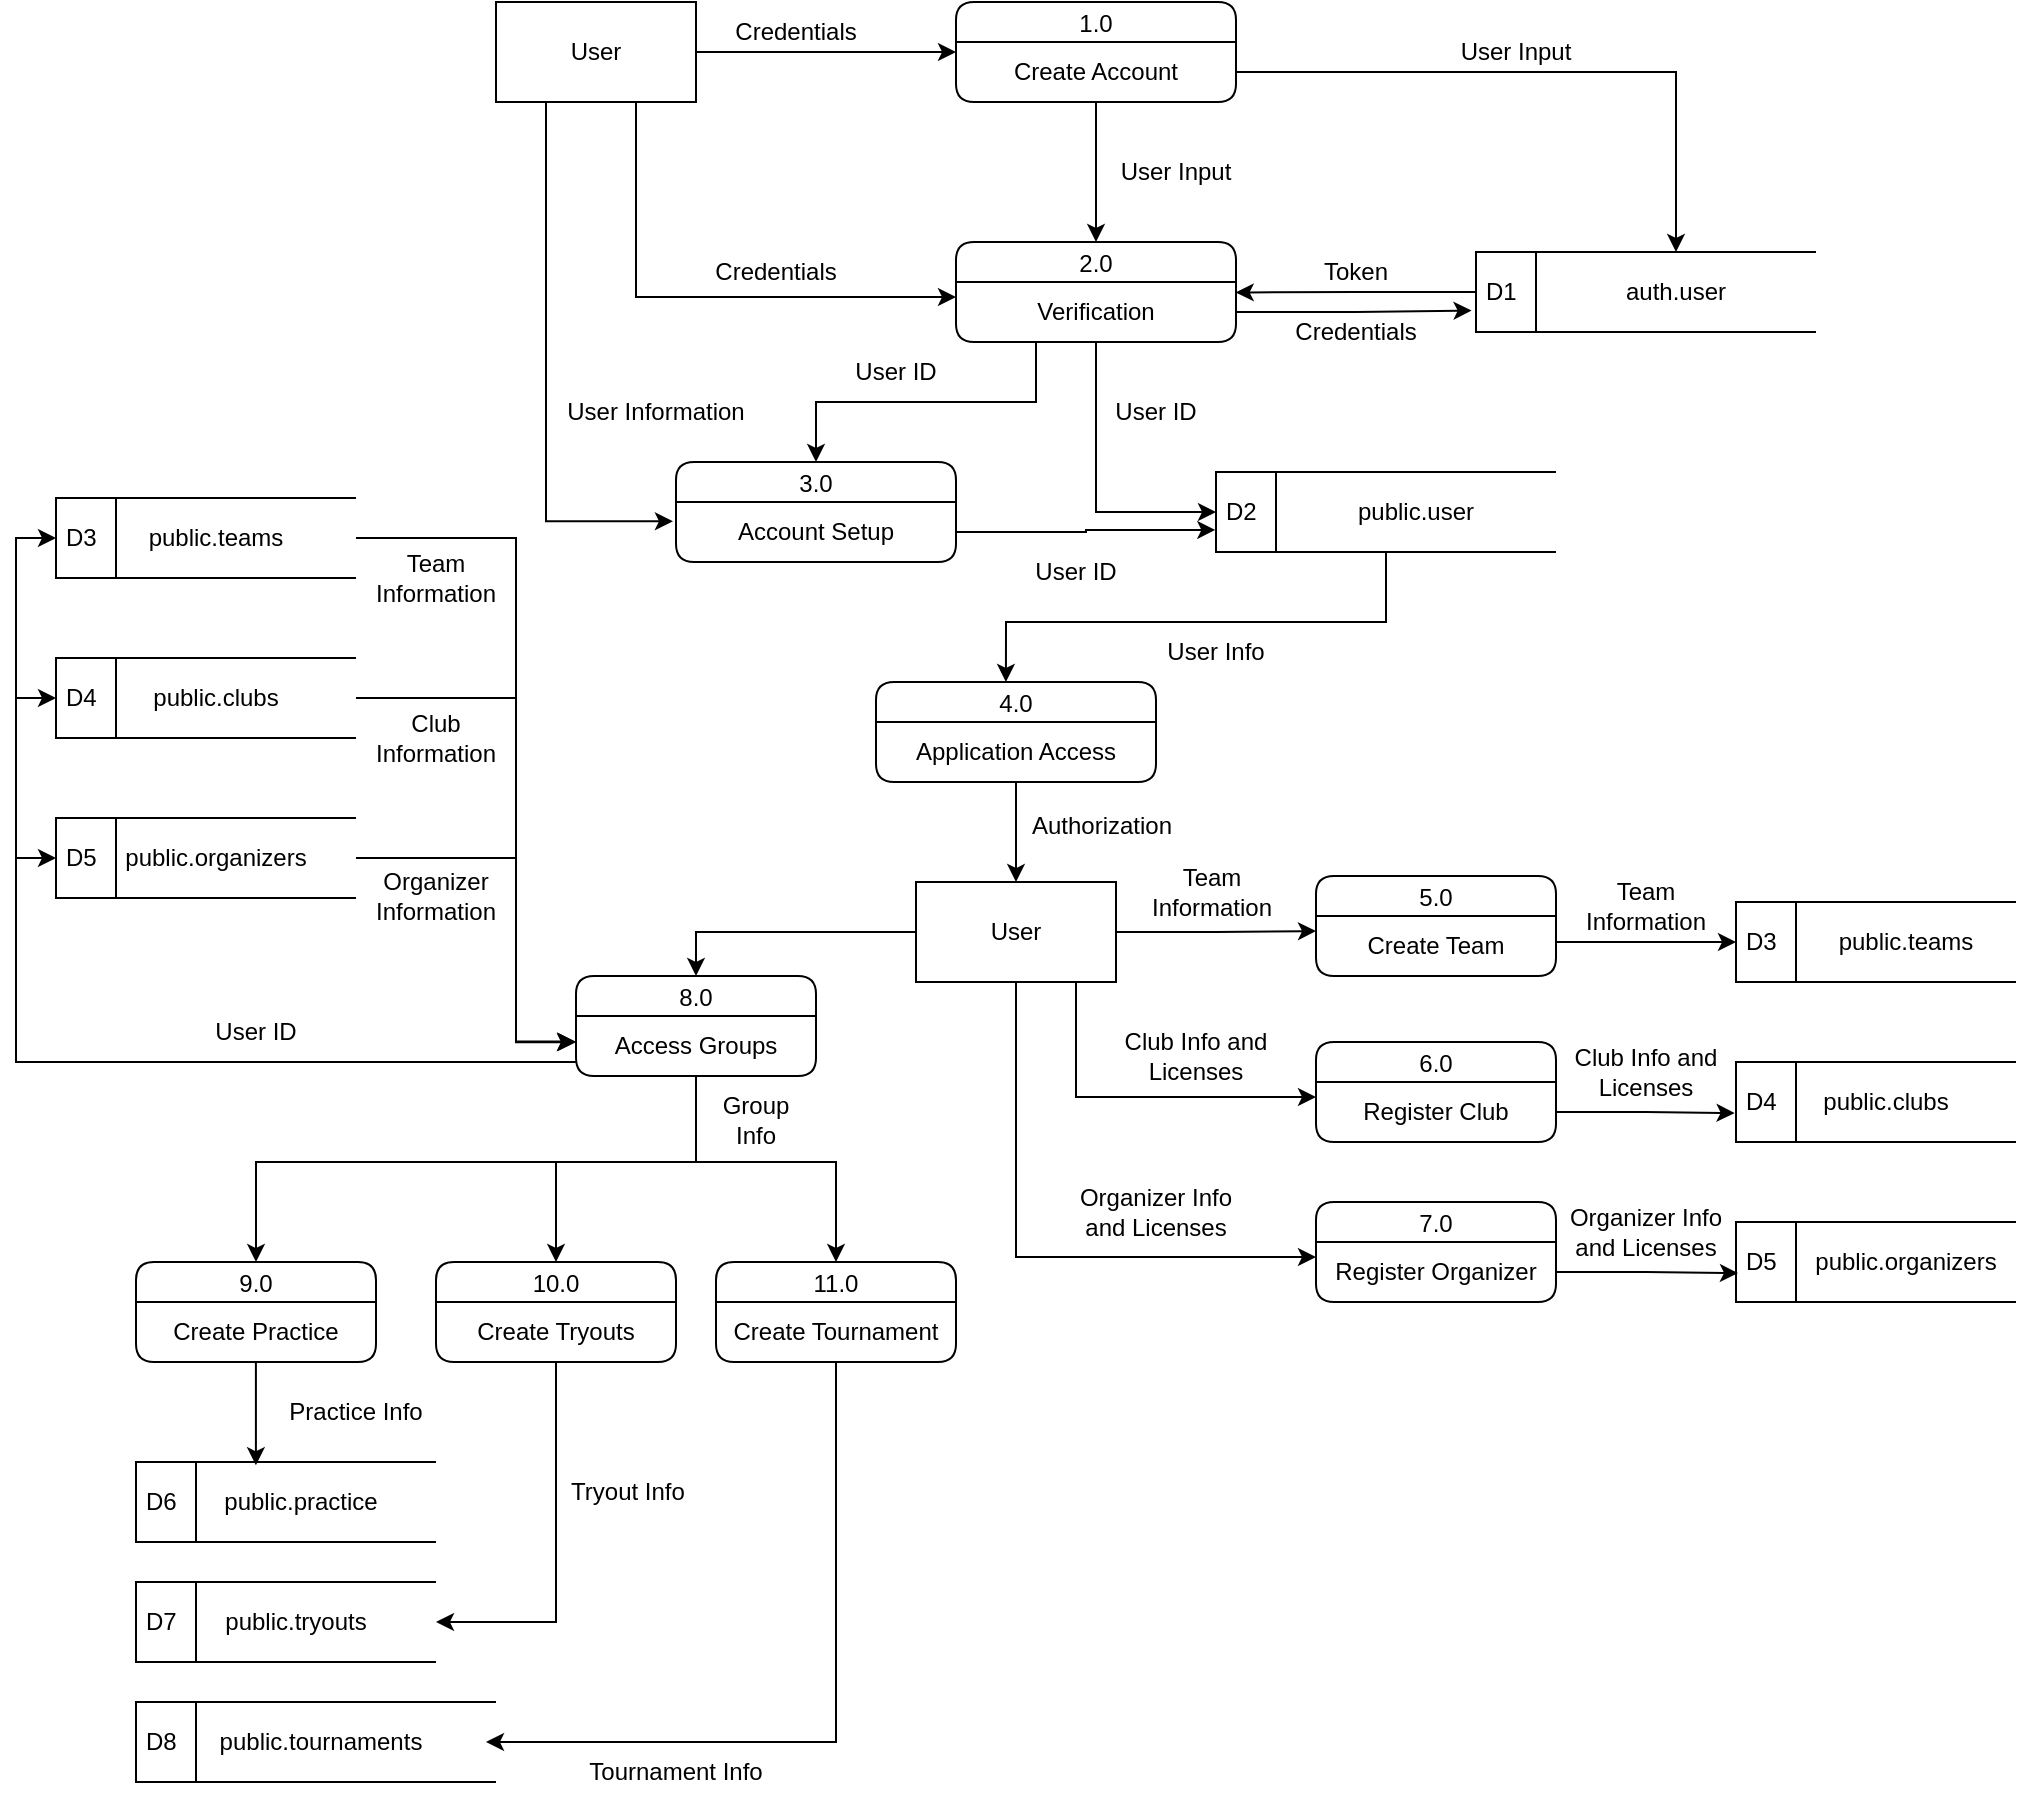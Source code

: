 <mxfile version="27.0.3">
  <diagram name="Page-1" id="ngnPtOvVlFleFGhMRyeF">
    <mxGraphModel dx="2721" dy="1252" grid="1" gridSize="10" guides="1" tooltips="1" connect="1" arrows="1" fold="1" page="1" pageScale="1" pageWidth="850" pageHeight="1100" math="0" shadow="0">
      <root>
        <mxCell id="0" />
        <mxCell id="1" parent="0" />
        <mxCell id="5Po_MRYgEDb2Hn2Bj6dX-1" value="1.0" style="swimlane;fontStyle=0;childLayout=stackLayout;horizontal=1;startSize=20;fillColor=#ffffff;horizontalStack=0;resizeParent=1;resizeParentMax=0;resizeLast=0;collapsible=0;marginBottom=0;swimlaneFillColor=#ffffff;rounded=1;" parent="1" vertex="1">
          <mxGeometry x="360" y="170" width="140" height="50" as="geometry" />
        </mxCell>
        <mxCell id="5Po_MRYgEDb2Hn2Bj6dX-2" value="Create Account" style="text;html=1;align=center;verticalAlign=middle;whiteSpace=wrap;rounded=0;" parent="5Po_MRYgEDb2Hn2Bj6dX-1" vertex="1">
          <mxGeometry y="20" width="140" height="30" as="geometry" />
        </mxCell>
        <mxCell id="5Po_MRYgEDb2Hn2Bj6dX-3" value="2.0" style="swimlane;fontStyle=0;childLayout=stackLayout;horizontal=1;startSize=20;fillColor=#ffffff;horizontalStack=0;resizeParent=1;resizeParentMax=0;resizeLast=0;collapsible=0;marginBottom=0;swimlaneFillColor=#ffffff;rounded=1;" parent="1" vertex="1">
          <mxGeometry x="360" y="290" width="140" height="50" as="geometry" />
        </mxCell>
        <mxCell id="5Po_MRYgEDb2Hn2Bj6dX-4" value="Verification" style="text;html=1;align=center;verticalAlign=middle;whiteSpace=wrap;rounded=0;" parent="5Po_MRYgEDb2Hn2Bj6dX-3" vertex="1">
          <mxGeometry y="20" width="140" height="30" as="geometry" />
        </mxCell>
        <mxCell id="5Po_MRYgEDb2Hn2Bj6dX-5" value="3.0" style="swimlane;fontStyle=0;childLayout=stackLayout;horizontal=1;startSize=20;fillColor=#ffffff;horizontalStack=0;resizeParent=1;resizeParentMax=0;resizeLast=0;collapsible=0;marginBottom=0;swimlaneFillColor=#ffffff;rounded=1;" parent="1" vertex="1">
          <mxGeometry x="220" y="400" width="140" height="50" as="geometry" />
        </mxCell>
        <mxCell id="5Po_MRYgEDb2Hn2Bj6dX-6" value="Account Setup" style="text;html=1;align=center;verticalAlign=middle;whiteSpace=wrap;rounded=0;" parent="5Po_MRYgEDb2Hn2Bj6dX-5" vertex="1">
          <mxGeometry y="20" width="140" height="30" as="geometry" />
        </mxCell>
        <mxCell id="5Po_MRYgEDb2Hn2Bj6dX-9" value="D1" style="html=1;dashed=0;whiteSpace=wrap;shape=mxgraph.dfd.dataStoreID;align=left;spacingLeft=3;points=[[0,0],[0.5,0],[1,0],[0,0.5],[1,0.5],[0,1],[0.5,1],[1,1]];" parent="1" vertex="1">
          <mxGeometry x="620" y="295" width="170" height="40" as="geometry" />
        </mxCell>
        <mxCell id="5Po_MRYgEDb2Hn2Bj6dX-11" value="auth.user" style="text;html=1;align=center;verticalAlign=middle;whiteSpace=wrap;rounded=0;" parent="1" vertex="1">
          <mxGeometry x="650" y="295" width="140" height="40" as="geometry" />
        </mxCell>
        <mxCell id="5Po_MRYgEDb2Hn2Bj6dX-13" style="edgeStyle=orthogonalEdgeStyle;rounded=0;orthogonalLoop=1;jettySize=auto;html=1;entryX=0.999;entryY=0.174;entryDx=0;entryDy=0;entryPerimeter=0;" parent="1" source="5Po_MRYgEDb2Hn2Bj6dX-9" target="5Po_MRYgEDb2Hn2Bj6dX-4" edge="1">
          <mxGeometry relative="1" as="geometry" />
        </mxCell>
        <mxCell id="5Po_MRYgEDb2Hn2Bj6dX-14" style="edgeStyle=orthogonalEdgeStyle;rounded=0;orthogonalLoop=1;jettySize=auto;html=1;entryX=-0.013;entryY=0.731;entryDx=0;entryDy=0;entryPerimeter=0;" parent="1" source="5Po_MRYgEDb2Hn2Bj6dX-4" target="5Po_MRYgEDb2Hn2Bj6dX-9" edge="1">
          <mxGeometry relative="1" as="geometry" />
        </mxCell>
        <mxCell id="HyG3_zi9B4vWqZDfXpHW-1" value="Token" style="text;html=1;align=center;verticalAlign=middle;whiteSpace=wrap;rounded=0;" parent="1" vertex="1">
          <mxGeometry x="525" y="290" width="70" height="30" as="geometry" />
        </mxCell>
        <mxCell id="HyG3_zi9B4vWqZDfXpHW-2" value="Credentials" style="text;html=1;align=center;verticalAlign=middle;whiteSpace=wrap;rounded=0;" parent="1" vertex="1">
          <mxGeometry x="530" y="320" width="60" height="30" as="geometry" />
        </mxCell>
        <mxCell id="HyG3_zi9B4vWqZDfXpHW-5" style="edgeStyle=orthogonalEdgeStyle;rounded=0;orthogonalLoop=1;jettySize=auto;html=1;" parent="1" source="HyG3_zi9B4vWqZDfXpHW-3" target="5Po_MRYgEDb2Hn2Bj6dX-1" edge="1">
          <mxGeometry relative="1" as="geometry" />
        </mxCell>
        <mxCell id="HyG3_zi9B4vWqZDfXpHW-10" style="edgeStyle=orthogonalEdgeStyle;rounded=0;orthogonalLoop=1;jettySize=auto;html=1;entryX=0;entryY=0.25;entryDx=0;entryDy=0;" parent="1" source="HyG3_zi9B4vWqZDfXpHW-3" target="5Po_MRYgEDb2Hn2Bj6dX-4" edge="1">
          <mxGeometry relative="1" as="geometry">
            <Array as="points">
              <mxPoint x="200" y="318" />
            </Array>
          </mxGeometry>
        </mxCell>
        <mxCell id="HyG3_zi9B4vWqZDfXpHW-12" style="edgeStyle=orthogonalEdgeStyle;rounded=0;orthogonalLoop=1;jettySize=auto;html=1;exitX=0.25;exitY=1;exitDx=0;exitDy=0;entryX=-0.011;entryY=0.321;entryDx=0;entryDy=0;entryPerimeter=0;" parent="1" source="HyG3_zi9B4vWqZDfXpHW-3" target="5Po_MRYgEDb2Hn2Bj6dX-6" edge="1">
          <mxGeometry relative="1" as="geometry">
            <mxPoint x="70.26" y="212.0" as="sourcePoint" />
            <mxPoint x="200" y="430" as="targetPoint" />
            <Array as="points">
              <mxPoint x="155" y="430" />
            </Array>
          </mxGeometry>
        </mxCell>
        <mxCell id="HyG3_zi9B4vWqZDfXpHW-3" value="User" style="html=1;dashed=0;whiteSpace=wrap;" parent="1" vertex="1">
          <mxGeometry x="130" y="170" width="100" height="50" as="geometry" />
        </mxCell>
        <mxCell id="HyG3_zi9B4vWqZDfXpHW-6" value="Credentials" style="text;html=1;align=center;verticalAlign=middle;whiteSpace=wrap;rounded=0;" parent="1" vertex="1">
          <mxGeometry x="250" y="170" width="60" height="30" as="geometry" />
        </mxCell>
        <mxCell id="HyG3_zi9B4vWqZDfXpHW-7" style="edgeStyle=orthogonalEdgeStyle;rounded=0;orthogonalLoop=1;jettySize=auto;html=1;entryX=0.5;entryY=0;entryDx=0;entryDy=0;" parent="1" source="5Po_MRYgEDb2Hn2Bj6dX-2" target="5Po_MRYgEDb2Hn2Bj6dX-3" edge="1">
          <mxGeometry relative="1" as="geometry" />
        </mxCell>
        <mxCell id="HyG3_zi9B4vWqZDfXpHW-8" style="edgeStyle=orthogonalEdgeStyle;rounded=0;orthogonalLoop=1;jettySize=auto;html=1;entryX=0.5;entryY=0;entryDx=0;entryDy=0;" parent="1" source="5Po_MRYgEDb2Hn2Bj6dX-2" target="5Po_MRYgEDb2Hn2Bj6dX-11" edge="1">
          <mxGeometry relative="1" as="geometry" />
        </mxCell>
        <mxCell id="HyG3_zi9B4vWqZDfXpHW-13" value="D2" style="html=1;dashed=0;whiteSpace=wrap;shape=mxgraph.dfd.dataStoreID;align=left;spacingLeft=3;points=[[0,0],[0.5,0],[1,0],[0,0.5],[1,0.5],[0,1],[0.5,1],[1,1]];" parent="1" vertex="1">
          <mxGeometry x="490" y="405" width="170" height="40" as="geometry" />
        </mxCell>
        <mxCell id="HyG3_zi9B4vWqZDfXpHW-14" value="public.user" style="text;html=1;align=center;verticalAlign=middle;whiteSpace=wrap;rounded=0;" parent="1" vertex="1">
          <mxGeometry x="520" y="405" width="140" height="40" as="geometry" />
        </mxCell>
        <mxCell id="HyG3_zi9B4vWqZDfXpHW-16" value="User Input" style="text;html=1;align=center;verticalAlign=middle;whiteSpace=wrap;rounded=0;" parent="1" vertex="1">
          <mxGeometry x="610" y="180" width="60" height="30" as="geometry" />
        </mxCell>
        <mxCell id="HyG3_zi9B4vWqZDfXpHW-17" value="Credentials" style="text;html=1;align=center;verticalAlign=middle;whiteSpace=wrap;rounded=0;" parent="1" vertex="1">
          <mxGeometry x="240" y="290" width="60" height="30" as="geometry" />
        </mxCell>
        <mxCell id="HyG3_zi9B4vWqZDfXpHW-18" value="User Input" style="text;html=1;align=center;verticalAlign=middle;whiteSpace=wrap;rounded=0;" parent="1" vertex="1">
          <mxGeometry x="440" y="240" width="60" height="30" as="geometry" />
        </mxCell>
        <mxCell id="HyG3_zi9B4vWqZDfXpHW-19" value="User Information" style="text;html=1;align=center;verticalAlign=middle;whiteSpace=wrap;rounded=0;" parent="1" vertex="1">
          <mxGeometry x="160" y="360" width="100" height="30" as="geometry" />
        </mxCell>
        <mxCell id="HyG3_zi9B4vWqZDfXpHW-20" value="User ID" style="text;html=1;align=center;verticalAlign=middle;whiteSpace=wrap;rounded=0;" parent="1" vertex="1">
          <mxGeometry x="370" y="440" width="100" height="30" as="geometry" />
        </mxCell>
        <mxCell id="HyG3_zi9B4vWqZDfXpHW-22" style="edgeStyle=orthogonalEdgeStyle;rounded=0;orthogonalLoop=1;jettySize=auto;html=1;" parent="1" source="5Po_MRYgEDb2Hn2Bj6dX-4" target="5Po_MRYgEDb2Hn2Bj6dX-5" edge="1">
          <mxGeometry relative="1" as="geometry">
            <Array as="points">
              <mxPoint x="400" y="370" />
              <mxPoint x="290" y="370" />
            </Array>
          </mxGeometry>
        </mxCell>
        <mxCell id="HyG3_zi9B4vWqZDfXpHW-24" value="4.0" style="swimlane;fontStyle=0;childLayout=stackLayout;horizontal=1;startSize=20;fillColor=#ffffff;horizontalStack=0;resizeParent=1;resizeParentMax=0;resizeLast=0;collapsible=0;marginBottom=0;swimlaneFillColor=#ffffff;rounded=1;" parent="1" vertex="1">
          <mxGeometry x="320" y="510" width="140" height="50" as="geometry" />
        </mxCell>
        <mxCell id="HyG3_zi9B4vWqZDfXpHW-25" value="Application Access" style="text;html=1;align=center;verticalAlign=middle;whiteSpace=wrap;rounded=0;" parent="HyG3_zi9B4vWqZDfXpHW-24" vertex="1">
          <mxGeometry y="20" width="140" height="30" as="geometry" />
        </mxCell>
        <mxCell id="HyG3_zi9B4vWqZDfXpHW-32" style="edgeStyle=orthogonalEdgeStyle;rounded=0;orthogonalLoop=1;jettySize=auto;html=1;entryX=-0.002;entryY=0.724;entryDx=0;entryDy=0;entryPerimeter=0;" parent="1" source="5Po_MRYgEDb2Hn2Bj6dX-6" target="HyG3_zi9B4vWqZDfXpHW-13" edge="1">
          <mxGeometry relative="1" as="geometry" />
        </mxCell>
        <mxCell id="HyG3_zi9B4vWqZDfXpHW-33" style="edgeStyle=orthogonalEdgeStyle;rounded=0;orthogonalLoop=1;jettySize=auto;html=1;entryX=0;entryY=0.5;entryDx=0;entryDy=0;" parent="1" source="5Po_MRYgEDb2Hn2Bj6dX-4" target="HyG3_zi9B4vWqZDfXpHW-13" edge="1">
          <mxGeometry relative="1" as="geometry" />
        </mxCell>
        <mxCell id="HyG3_zi9B4vWqZDfXpHW-34" value="User ID" style="text;html=1;align=center;verticalAlign=middle;whiteSpace=wrap;rounded=0;" parent="1" vertex="1">
          <mxGeometry x="410" y="360" width="100" height="30" as="geometry" />
        </mxCell>
        <mxCell id="HyG3_zi9B4vWqZDfXpHW-35" value="User ID" style="text;html=1;align=center;verticalAlign=middle;whiteSpace=wrap;rounded=0;" parent="1" vertex="1">
          <mxGeometry x="280" y="340" width="100" height="30" as="geometry" />
        </mxCell>
        <mxCell id="HyG3_zi9B4vWqZDfXpHW-37" style="edgeStyle=orthogonalEdgeStyle;rounded=0;orthogonalLoop=1;jettySize=auto;html=1;entryX=0.464;entryY=0;entryDx=0;entryDy=0;entryPerimeter=0;" parent="1" source="HyG3_zi9B4vWqZDfXpHW-13" target="HyG3_zi9B4vWqZDfXpHW-24" edge="1">
          <mxGeometry relative="1" as="geometry">
            <Array as="points">
              <mxPoint x="575" y="480" />
              <mxPoint x="385" y="480" />
            </Array>
          </mxGeometry>
        </mxCell>
        <mxCell id="HyG3_zi9B4vWqZDfXpHW-38" value="User Info" style="text;html=1;align=center;verticalAlign=middle;whiteSpace=wrap;rounded=0;" parent="1" vertex="1">
          <mxGeometry x="440" y="480" width="100" height="30" as="geometry" />
        </mxCell>
        <mxCell id="_3y1C-OyyPjyJ7rn_RSj-16" style="edgeStyle=orthogonalEdgeStyle;rounded=0;orthogonalLoop=1;jettySize=auto;html=1;entryX=0;entryY=0.25;entryDx=0;entryDy=0;" edge="1" parent="1" source="_3y1C-OyyPjyJ7rn_RSj-8" target="_3y1C-OyyPjyJ7rn_RSj-15">
          <mxGeometry relative="1" as="geometry" />
        </mxCell>
        <mxCell id="_3y1C-OyyPjyJ7rn_RSj-29" style="edgeStyle=orthogonalEdgeStyle;rounded=0;orthogonalLoop=1;jettySize=auto;html=1;entryX=0;entryY=0.25;entryDx=0;entryDy=0;" edge="1" parent="1" source="_3y1C-OyyPjyJ7rn_RSj-8" target="_3y1C-OyyPjyJ7rn_RSj-26">
          <mxGeometry relative="1" as="geometry">
            <Array as="points">
              <mxPoint x="420" y="718" />
            </Array>
          </mxGeometry>
        </mxCell>
        <mxCell id="_3y1C-OyyPjyJ7rn_RSj-30" style="edgeStyle=orthogonalEdgeStyle;rounded=0;orthogonalLoop=1;jettySize=auto;html=1;entryX=0;entryY=0.25;entryDx=0;entryDy=0;" edge="1" parent="1" source="_3y1C-OyyPjyJ7rn_RSj-8" target="_3y1C-OyyPjyJ7rn_RSj-28">
          <mxGeometry relative="1" as="geometry">
            <Array as="points">
              <mxPoint x="390" y="798" />
            </Array>
          </mxGeometry>
        </mxCell>
        <mxCell id="_3y1C-OyyPjyJ7rn_RSj-50" style="edgeStyle=orthogonalEdgeStyle;rounded=0;orthogonalLoop=1;jettySize=auto;html=1;entryX=0.5;entryY=0;entryDx=0;entryDy=0;" edge="1" parent="1" source="_3y1C-OyyPjyJ7rn_RSj-8" target="_3y1C-OyyPjyJ7rn_RSj-48">
          <mxGeometry relative="1" as="geometry" />
        </mxCell>
        <mxCell id="_3y1C-OyyPjyJ7rn_RSj-8" value="User" style="html=1;dashed=0;whiteSpace=wrap;" vertex="1" parent="1">
          <mxGeometry x="340" y="610" width="100" height="50" as="geometry" />
        </mxCell>
        <mxCell id="_3y1C-OyyPjyJ7rn_RSj-9" style="edgeStyle=orthogonalEdgeStyle;rounded=0;orthogonalLoop=1;jettySize=auto;html=1;entryX=0.5;entryY=0;entryDx=0;entryDy=0;" edge="1" parent="1" source="HyG3_zi9B4vWqZDfXpHW-25" target="_3y1C-OyyPjyJ7rn_RSj-8">
          <mxGeometry relative="1" as="geometry" />
        </mxCell>
        <mxCell id="_3y1C-OyyPjyJ7rn_RSj-10" value="Authorization" style="text;html=1;align=center;verticalAlign=middle;whiteSpace=wrap;rounded=0;" vertex="1" parent="1">
          <mxGeometry x="393" y="567" width="80" height="30" as="geometry" />
        </mxCell>
        <mxCell id="_3y1C-OyyPjyJ7rn_RSj-14" value="5.0" style="swimlane;fontStyle=0;childLayout=stackLayout;horizontal=1;startSize=20;fillColor=#ffffff;horizontalStack=0;resizeParent=1;resizeParentMax=0;resizeLast=0;collapsible=0;marginBottom=0;swimlaneFillColor=#ffffff;rounded=1;" vertex="1" parent="1">
          <mxGeometry x="540" y="607" width="120" height="50" as="geometry" />
        </mxCell>
        <mxCell id="_3y1C-OyyPjyJ7rn_RSj-15" value="Create Team" style="text;html=1;align=center;verticalAlign=middle;whiteSpace=wrap;rounded=0;" vertex="1" parent="_3y1C-OyyPjyJ7rn_RSj-14">
          <mxGeometry y="20" width="120" height="30" as="geometry" />
        </mxCell>
        <mxCell id="_3y1C-OyyPjyJ7rn_RSj-22" value="Team&lt;div&gt;Information&lt;/div&gt;" style="text;html=1;align=center;verticalAlign=middle;whiteSpace=wrap;rounded=0;" vertex="1" parent="1">
          <mxGeometry x="448" y="600" width="80" height="30" as="geometry" />
        </mxCell>
        <mxCell id="_3y1C-OyyPjyJ7rn_RSj-25" value="6.0" style="swimlane;fontStyle=0;childLayout=stackLayout;horizontal=1;startSize=20;fillColor=#ffffff;horizontalStack=0;resizeParent=1;resizeParentMax=0;resizeLast=0;collapsible=0;marginBottom=0;swimlaneFillColor=#ffffff;rounded=1;" vertex="1" parent="1">
          <mxGeometry x="540" y="690" width="120" height="50" as="geometry" />
        </mxCell>
        <mxCell id="_3y1C-OyyPjyJ7rn_RSj-26" value="Register Club" style="text;html=1;align=center;verticalAlign=middle;whiteSpace=wrap;rounded=0;" vertex="1" parent="_3y1C-OyyPjyJ7rn_RSj-25">
          <mxGeometry y="20" width="120" height="30" as="geometry" />
        </mxCell>
        <mxCell id="_3y1C-OyyPjyJ7rn_RSj-27" value="7.0" style="swimlane;fontStyle=0;childLayout=stackLayout;horizontal=1;startSize=20;fillColor=#ffffff;horizontalStack=0;resizeParent=1;resizeParentMax=0;resizeLast=0;collapsible=0;marginBottom=0;swimlaneFillColor=#ffffff;rounded=1;" vertex="1" parent="1">
          <mxGeometry x="540" y="770" width="120" height="50" as="geometry" />
        </mxCell>
        <mxCell id="_3y1C-OyyPjyJ7rn_RSj-28" value="Register Organizer" style="text;html=1;align=center;verticalAlign=middle;whiteSpace=wrap;rounded=0;" vertex="1" parent="_3y1C-OyyPjyJ7rn_RSj-27">
          <mxGeometry y="20" width="120" height="30" as="geometry" />
        </mxCell>
        <mxCell id="_3y1C-OyyPjyJ7rn_RSj-31" value="Club Info and Licenses" style="text;html=1;align=center;verticalAlign=middle;whiteSpace=wrap;rounded=0;" vertex="1" parent="1">
          <mxGeometry x="440" y="682" width="80" height="30" as="geometry" />
        </mxCell>
        <mxCell id="_3y1C-OyyPjyJ7rn_RSj-32" value="Organizer Info and Licenses" style="text;html=1;align=center;verticalAlign=middle;whiteSpace=wrap;rounded=0;" vertex="1" parent="1">
          <mxGeometry x="420" y="760" width="80" height="30" as="geometry" />
        </mxCell>
        <mxCell id="_3y1C-OyyPjyJ7rn_RSj-33" value="D3" style="html=1;dashed=0;whiteSpace=wrap;shape=mxgraph.dfd.dataStoreID;align=left;spacingLeft=3;points=[[0,0],[0.5,0],[1,0],[0,0.5],[1,0.5],[0,1],[0.5,1],[1,1]];" vertex="1" parent="1">
          <mxGeometry x="750" y="620" width="140" height="40" as="geometry" />
        </mxCell>
        <mxCell id="_3y1C-OyyPjyJ7rn_RSj-34" value="public.teams" style="text;html=1;align=center;verticalAlign=middle;whiteSpace=wrap;rounded=0;" vertex="1" parent="1">
          <mxGeometry x="780" y="620" width="110" height="40" as="geometry" />
        </mxCell>
        <mxCell id="_3y1C-OyyPjyJ7rn_RSj-36" style="edgeStyle=orthogonalEdgeStyle;rounded=0;orthogonalLoop=1;jettySize=auto;html=1;entryX=0;entryY=0.5;entryDx=0;entryDy=0;exitX=1;exitY=0.433;exitDx=0;exitDy=0;exitPerimeter=0;" edge="1" parent="1" source="_3y1C-OyyPjyJ7rn_RSj-15" target="_3y1C-OyyPjyJ7rn_RSj-33">
          <mxGeometry relative="1" as="geometry" />
        </mxCell>
        <mxCell id="_3y1C-OyyPjyJ7rn_RSj-37" value="D4" style="html=1;dashed=0;whiteSpace=wrap;shape=mxgraph.dfd.dataStoreID;align=left;spacingLeft=3;points=[[0,0],[0.5,0],[1,0],[0,0.5],[1,0.5],[0,1],[0.5,1],[1,1]];" vertex="1" parent="1">
          <mxGeometry x="750" y="700" width="140" height="40" as="geometry" />
        </mxCell>
        <mxCell id="_3y1C-OyyPjyJ7rn_RSj-38" value="public.clubs" style="text;html=1;align=center;verticalAlign=middle;whiteSpace=wrap;rounded=0;" vertex="1" parent="1">
          <mxGeometry x="780" y="700" width="90" height="40" as="geometry" />
        </mxCell>
        <mxCell id="_3y1C-OyyPjyJ7rn_RSj-39" style="edgeStyle=orthogonalEdgeStyle;rounded=0;orthogonalLoop=1;jettySize=auto;html=1;entryX=-0.005;entryY=0.638;entryDx=0;entryDy=0;entryPerimeter=0;" edge="1" parent="1" source="_3y1C-OyyPjyJ7rn_RSj-26" target="_3y1C-OyyPjyJ7rn_RSj-37">
          <mxGeometry relative="1" as="geometry" />
        </mxCell>
        <mxCell id="_3y1C-OyyPjyJ7rn_RSj-40" value="D5" style="html=1;dashed=0;whiteSpace=wrap;shape=mxgraph.dfd.dataStoreID;align=left;spacingLeft=3;points=[[0,0],[0.5,0],[1,0],[0,0.5],[1,0.5],[0,1],[0.5,1],[1,1]];" vertex="1" parent="1">
          <mxGeometry x="750" y="780" width="140" height="40" as="geometry" />
        </mxCell>
        <mxCell id="_3y1C-OyyPjyJ7rn_RSj-41" value="public.organizers" style="text;html=1;align=center;verticalAlign=middle;whiteSpace=wrap;rounded=0;" vertex="1" parent="1">
          <mxGeometry x="780" y="780" width="110" height="40" as="geometry" />
        </mxCell>
        <mxCell id="_3y1C-OyyPjyJ7rn_RSj-42" style="edgeStyle=orthogonalEdgeStyle;rounded=0;orthogonalLoop=1;jettySize=auto;html=1;entryX=0.007;entryY=0.639;entryDx=0;entryDy=0;entryPerimeter=0;" edge="1" parent="1" source="_3y1C-OyyPjyJ7rn_RSj-28" target="_3y1C-OyyPjyJ7rn_RSj-40">
          <mxGeometry relative="1" as="geometry" />
        </mxCell>
        <mxCell id="_3y1C-OyyPjyJ7rn_RSj-44" value="Team&lt;div&gt;Information&lt;/div&gt;" style="text;html=1;align=center;verticalAlign=middle;whiteSpace=wrap;rounded=0;" vertex="1" parent="1">
          <mxGeometry x="665" y="607" width="80" height="30" as="geometry" />
        </mxCell>
        <mxCell id="_3y1C-OyyPjyJ7rn_RSj-46" value="Club Info and Licenses" style="text;html=1;align=center;verticalAlign=middle;whiteSpace=wrap;rounded=0;" vertex="1" parent="1">
          <mxGeometry x="665" y="690" width="80" height="30" as="geometry" />
        </mxCell>
        <mxCell id="_3y1C-OyyPjyJ7rn_RSj-47" value="Organizer Info and Licenses" style="text;html=1;align=center;verticalAlign=middle;whiteSpace=wrap;rounded=0;" vertex="1" parent="1">
          <mxGeometry x="665" y="770" width="80" height="30" as="geometry" />
        </mxCell>
        <mxCell id="_3y1C-OyyPjyJ7rn_RSj-79" style="edgeStyle=orthogonalEdgeStyle;rounded=0;orthogonalLoop=1;jettySize=auto;html=1;entryX=0.5;entryY=0;entryDx=0;entryDy=0;" edge="1" parent="1" source="_3y1C-OyyPjyJ7rn_RSj-48" target="_3y1C-OyyPjyJ7rn_RSj-71">
          <mxGeometry relative="1" as="geometry">
            <Array as="points">
              <mxPoint x="230" y="750" />
              <mxPoint x="300" y="750" />
            </Array>
          </mxGeometry>
        </mxCell>
        <mxCell id="_3y1C-OyyPjyJ7rn_RSj-48" value="8.0" style="swimlane;fontStyle=0;childLayout=stackLayout;horizontal=1;startSize=20;fillColor=#ffffff;horizontalStack=0;resizeParent=1;resizeParentMax=0;resizeLast=0;collapsible=0;marginBottom=0;swimlaneFillColor=#ffffff;rounded=1;" vertex="1" parent="1">
          <mxGeometry x="170" y="657" width="120" height="50" as="geometry" />
        </mxCell>
        <mxCell id="_3y1C-OyyPjyJ7rn_RSj-49" value="Access Groups" style="text;html=1;align=center;verticalAlign=middle;whiteSpace=wrap;rounded=0;" vertex="1" parent="_3y1C-OyyPjyJ7rn_RSj-48">
          <mxGeometry y="20" width="120" height="30" as="geometry" />
        </mxCell>
        <mxCell id="_3y1C-OyyPjyJ7rn_RSj-51" value="D3" style="html=1;dashed=0;whiteSpace=wrap;shape=mxgraph.dfd.dataStoreID;align=left;spacingLeft=3;points=[[0,0],[0.5,0],[1,0],[0,0.5],[1,0.5],[0,1],[0.5,1],[1,1]];" vertex="1" parent="1">
          <mxGeometry x="-90" y="418" width="150" height="40" as="geometry" />
        </mxCell>
        <mxCell id="_3y1C-OyyPjyJ7rn_RSj-59" style="edgeStyle=orthogonalEdgeStyle;rounded=0;orthogonalLoop=1;jettySize=auto;html=1;entryX=-0.004;entryY=0.438;entryDx=0;entryDy=0;entryPerimeter=0;" edge="1" parent="1" source="_3y1C-OyyPjyJ7rn_RSj-52" target="_3y1C-OyyPjyJ7rn_RSj-49">
          <mxGeometry relative="1" as="geometry">
            <mxPoint x="140.0" y="630" as="targetPoint" />
            <Array as="points">
              <mxPoint x="140" y="438" />
              <mxPoint x="140" y="690" />
            </Array>
          </mxGeometry>
        </mxCell>
        <mxCell id="_3y1C-OyyPjyJ7rn_RSj-52" value="public.teams" style="text;html=1;align=center;verticalAlign=middle;whiteSpace=wrap;rounded=0;" vertex="1" parent="1">
          <mxGeometry x="-80" y="418" width="140" height="40" as="geometry" />
        </mxCell>
        <mxCell id="_3y1C-OyyPjyJ7rn_RSj-53" value="D4" style="html=1;dashed=0;whiteSpace=wrap;shape=mxgraph.dfd.dataStoreID;align=left;spacingLeft=3;points=[[0,0],[0.5,0],[1,0],[0,0.5],[1,0.5],[0,1],[0.5,1],[1,1]];" vertex="1" parent="1">
          <mxGeometry x="-90" y="498" width="150" height="40" as="geometry" />
        </mxCell>
        <mxCell id="_3y1C-OyyPjyJ7rn_RSj-60" style="edgeStyle=orthogonalEdgeStyle;rounded=0;orthogonalLoop=1;jettySize=auto;html=1;entryX=-0.003;entryY=0.425;entryDx=0;entryDy=0;entryPerimeter=0;" edge="1" parent="1" source="_3y1C-OyyPjyJ7rn_RSj-54" target="_3y1C-OyyPjyJ7rn_RSj-49">
          <mxGeometry relative="1" as="geometry">
            <mxPoint x="140.0" y="630" as="targetPoint" />
            <Array as="points">
              <mxPoint x="140" y="518" />
              <mxPoint x="140" y="690" />
            </Array>
          </mxGeometry>
        </mxCell>
        <mxCell id="_3y1C-OyyPjyJ7rn_RSj-54" value="public.clubs" style="text;html=1;align=center;verticalAlign=middle;whiteSpace=wrap;rounded=0;" vertex="1" parent="1">
          <mxGeometry x="-80" y="498" width="140" height="40" as="geometry" />
        </mxCell>
        <mxCell id="_3y1C-OyyPjyJ7rn_RSj-55" value="D5" style="html=1;dashed=0;whiteSpace=wrap;shape=mxgraph.dfd.dataStoreID;align=left;spacingLeft=3;points=[[0,0],[0.5,0],[1,0],[0,0.5],[1,0.5],[0,1],[0.5,1],[1,1]];" vertex="1" parent="1">
          <mxGeometry x="-90" y="578" width="150" height="40" as="geometry" />
        </mxCell>
        <mxCell id="_3y1C-OyyPjyJ7rn_RSj-61" style="edgeStyle=orthogonalEdgeStyle;rounded=0;orthogonalLoop=1;jettySize=auto;html=1;" edge="1" parent="1" source="_3y1C-OyyPjyJ7rn_RSj-56">
          <mxGeometry relative="1" as="geometry">
            <mxPoint x="170" y="690" as="targetPoint" />
            <Array as="points">
              <mxPoint x="140" y="598" />
              <mxPoint x="140" y="690" />
            </Array>
          </mxGeometry>
        </mxCell>
        <mxCell id="_3y1C-OyyPjyJ7rn_RSj-56" value="public.organizers" style="text;html=1;align=center;verticalAlign=middle;whiteSpace=wrap;rounded=0;" vertex="1" parent="1">
          <mxGeometry x="-80" y="578" width="140" height="40" as="geometry" />
        </mxCell>
        <mxCell id="_3y1C-OyyPjyJ7rn_RSj-62" value="Team&lt;div&gt;Information&lt;/div&gt;" style="text;html=1;align=center;verticalAlign=middle;whiteSpace=wrap;rounded=0;" vertex="1" parent="1">
          <mxGeometry x="60" y="443" width="80" height="30" as="geometry" />
        </mxCell>
        <mxCell id="_3y1C-OyyPjyJ7rn_RSj-63" value="Club&lt;br&gt;&lt;div&gt;Information&lt;/div&gt;" style="text;html=1;align=center;verticalAlign=middle;whiteSpace=wrap;rounded=0;" vertex="1" parent="1">
          <mxGeometry x="60" y="523" width="80" height="30" as="geometry" />
        </mxCell>
        <mxCell id="_3y1C-OyyPjyJ7rn_RSj-65" value="&lt;div&gt;Organizer&lt;/div&gt;&lt;div&gt;Information&lt;/div&gt;" style="text;html=1;align=center;verticalAlign=middle;whiteSpace=wrap;rounded=0;" vertex="1" parent="1">
          <mxGeometry x="60" y="602" width="80" height="30" as="geometry" />
        </mxCell>
        <mxCell id="_3y1C-OyyPjyJ7rn_RSj-67" value="9.0" style="swimlane;fontStyle=0;childLayout=stackLayout;horizontal=1;startSize=20;fillColor=#ffffff;horizontalStack=0;resizeParent=1;resizeParentMax=0;resizeLast=0;collapsible=0;marginBottom=0;swimlaneFillColor=#ffffff;rounded=1;" vertex="1" parent="1">
          <mxGeometry x="-50" y="800" width="120" height="50" as="geometry" />
        </mxCell>
        <mxCell id="_3y1C-OyyPjyJ7rn_RSj-68" value="Create Practice" style="text;html=1;align=center;verticalAlign=middle;whiteSpace=wrap;rounded=0;" vertex="1" parent="_3y1C-OyyPjyJ7rn_RSj-67">
          <mxGeometry y="20" width="120" height="30" as="geometry" />
        </mxCell>
        <mxCell id="_3y1C-OyyPjyJ7rn_RSj-69" value="10.0" style="swimlane;fontStyle=0;childLayout=stackLayout;horizontal=1;startSize=20;fillColor=#ffffff;horizontalStack=0;resizeParent=1;resizeParentMax=0;resizeLast=0;collapsible=0;marginBottom=0;swimlaneFillColor=#ffffff;rounded=1;" vertex="1" parent="1">
          <mxGeometry x="100" y="800" width="120" height="50" as="geometry" />
        </mxCell>
        <mxCell id="_3y1C-OyyPjyJ7rn_RSj-70" value="Create Tryouts" style="text;html=1;align=center;verticalAlign=middle;whiteSpace=wrap;rounded=0;" vertex="1" parent="_3y1C-OyyPjyJ7rn_RSj-69">
          <mxGeometry y="20" width="120" height="30" as="geometry" />
        </mxCell>
        <mxCell id="_3y1C-OyyPjyJ7rn_RSj-71" value="11.0" style="swimlane;fontStyle=0;childLayout=stackLayout;horizontal=1;startSize=20;fillColor=#ffffff;horizontalStack=0;resizeParent=1;resizeParentMax=0;resizeLast=0;collapsible=0;marginBottom=0;swimlaneFillColor=#ffffff;rounded=1;" vertex="1" parent="1">
          <mxGeometry x="240" y="800" width="120" height="50" as="geometry" />
        </mxCell>
        <mxCell id="_3y1C-OyyPjyJ7rn_RSj-72" value="Create Tournament" style="text;html=1;align=center;verticalAlign=middle;whiteSpace=wrap;rounded=0;" vertex="1" parent="_3y1C-OyyPjyJ7rn_RSj-71">
          <mxGeometry y="20" width="120" height="30" as="geometry" />
        </mxCell>
        <mxCell id="_3y1C-OyyPjyJ7rn_RSj-73" style="edgeStyle=orthogonalEdgeStyle;rounded=0;orthogonalLoop=1;jettySize=auto;html=1;entryX=0.5;entryY=0;entryDx=0;entryDy=0;" edge="1" parent="1" source="_3y1C-OyyPjyJ7rn_RSj-49" target="_3y1C-OyyPjyJ7rn_RSj-69">
          <mxGeometry relative="1" as="geometry">
            <Array as="points">
              <mxPoint x="230" y="750" />
              <mxPoint x="160" y="750" />
            </Array>
          </mxGeometry>
        </mxCell>
        <mxCell id="_3y1C-OyyPjyJ7rn_RSj-75" style="edgeStyle=orthogonalEdgeStyle;rounded=0;orthogonalLoop=1;jettySize=auto;html=1;entryX=0;entryY=0.5;entryDx=0;entryDy=0;" edge="1" parent="1" source="_3y1C-OyyPjyJ7rn_RSj-49" target="_3y1C-OyyPjyJ7rn_RSj-55">
          <mxGeometry relative="1" as="geometry">
            <Array as="points">
              <mxPoint x="-110" y="700" />
              <mxPoint x="-110" y="598" />
            </Array>
          </mxGeometry>
        </mxCell>
        <mxCell id="_3y1C-OyyPjyJ7rn_RSj-76" style="edgeStyle=orthogonalEdgeStyle;rounded=0;orthogonalLoop=1;jettySize=auto;html=1;entryX=0;entryY=0.5;entryDx=0;entryDy=0;" edge="1" parent="1" source="_3y1C-OyyPjyJ7rn_RSj-49" target="_3y1C-OyyPjyJ7rn_RSj-53">
          <mxGeometry relative="1" as="geometry">
            <mxPoint x="-120" y="540" as="targetPoint" />
            <Array as="points">
              <mxPoint x="-110" y="700" />
              <mxPoint x="-110" y="518" />
            </Array>
          </mxGeometry>
        </mxCell>
        <mxCell id="_3y1C-OyyPjyJ7rn_RSj-77" style="edgeStyle=orthogonalEdgeStyle;rounded=0;orthogonalLoop=1;jettySize=auto;html=1;entryX=0;entryY=0.5;entryDx=0;entryDy=0;" edge="1" parent="1" source="_3y1C-OyyPjyJ7rn_RSj-49" target="_3y1C-OyyPjyJ7rn_RSj-51">
          <mxGeometry relative="1" as="geometry">
            <mxPoint x="-150" y="510" as="targetPoint" />
            <Array as="points">
              <mxPoint x="-110" y="700" />
              <mxPoint x="-110" y="438" />
            </Array>
          </mxGeometry>
        </mxCell>
        <mxCell id="_3y1C-OyyPjyJ7rn_RSj-78" value="&lt;div&gt;User ID&lt;/div&gt;" style="text;html=1;align=center;verticalAlign=middle;whiteSpace=wrap;rounded=0;" vertex="1" parent="1">
          <mxGeometry x="-30" y="670" width="80" height="30" as="geometry" />
        </mxCell>
        <mxCell id="_3y1C-OyyPjyJ7rn_RSj-80" style="edgeStyle=orthogonalEdgeStyle;rounded=0;orthogonalLoop=1;jettySize=auto;html=1;entryX=0.5;entryY=0;entryDx=0;entryDy=0;" edge="1" parent="1" source="_3y1C-OyyPjyJ7rn_RSj-49" target="_3y1C-OyyPjyJ7rn_RSj-67">
          <mxGeometry relative="1" as="geometry">
            <Array as="points">
              <mxPoint x="230" y="750" />
              <mxPoint x="10" y="750" />
            </Array>
          </mxGeometry>
        </mxCell>
        <mxCell id="_3y1C-OyyPjyJ7rn_RSj-81" value="&lt;div&gt;Group&lt;/div&gt;&lt;div&gt;Info&lt;/div&gt;" style="text;html=1;align=center;verticalAlign=middle;whiteSpace=wrap;rounded=0;" vertex="1" parent="1">
          <mxGeometry x="220" y="714" width="80" height="30" as="geometry" />
        </mxCell>
        <mxCell id="_3y1C-OyyPjyJ7rn_RSj-82" value="D6" style="html=1;dashed=0;whiteSpace=wrap;shape=mxgraph.dfd.dataStoreID;align=left;spacingLeft=3;points=[[0,0],[0.5,0],[1,0],[0,0.5],[1,0.5],[0,1],[0.5,1],[1,1]];" vertex="1" parent="1">
          <mxGeometry x="-50" y="900" width="150" height="40" as="geometry" />
        </mxCell>
        <mxCell id="_3y1C-OyyPjyJ7rn_RSj-83" value="public.practice" style="text;html=1;align=center;verticalAlign=middle;whiteSpace=wrap;rounded=0;" vertex="1" parent="1">
          <mxGeometry x="-35" y="900" width="135" height="40" as="geometry" />
        </mxCell>
        <mxCell id="_3y1C-OyyPjyJ7rn_RSj-86" value="D7" style="html=1;dashed=0;whiteSpace=wrap;shape=mxgraph.dfd.dataStoreID;align=left;spacingLeft=3;points=[[0,0],[0.5,0],[1,0],[0,0.5],[1,0.5],[0,1],[0.5,1],[1,1]];" vertex="1" parent="1">
          <mxGeometry x="-50" y="960" width="150" height="40" as="geometry" />
        </mxCell>
        <mxCell id="_3y1C-OyyPjyJ7rn_RSj-87" value="public.tryouts" style="text;html=1;align=center;verticalAlign=middle;whiteSpace=wrap;rounded=0;" vertex="1" parent="1">
          <mxGeometry x="-40" y="960" width="140" height="40" as="geometry" />
        </mxCell>
        <mxCell id="_3y1C-OyyPjyJ7rn_RSj-88" value="D8" style="html=1;dashed=0;whiteSpace=wrap;shape=mxgraph.dfd.dataStoreID;align=left;spacingLeft=3;points=[[0,0],[0.5,0],[1,0],[0,0.5],[1,0.5],[0,1],[0.5,1],[1,1]];" vertex="1" parent="1">
          <mxGeometry x="-50" y="1020" width="180" height="40" as="geometry" />
        </mxCell>
        <mxCell id="_3y1C-OyyPjyJ7rn_RSj-89" value="public.tournaments" style="text;html=1;align=center;verticalAlign=middle;whiteSpace=wrap;rounded=0;" vertex="1" parent="1">
          <mxGeometry x="-40" y="1020" width="165" height="40" as="geometry" />
        </mxCell>
        <mxCell id="_3y1C-OyyPjyJ7rn_RSj-99" style="edgeStyle=orthogonalEdgeStyle;rounded=0;orthogonalLoop=1;jettySize=auto;html=1;entryX=0.333;entryY=0.04;entryDx=0;entryDy=0;entryPerimeter=0;" edge="1" parent="1" source="_3y1C-OyyPjyJ7rn_RSj-68" target="_3y1C-OyyPjyJ7rn_RSj-83">
          <mxGeometry relative="1" as="geometry" />
        </mxCell>
        <mxCell id="_3y1C-OyyPjyJ7rn_RSj-100" style="edgeStyle=orthogonalEdgeStyle;rounded=0;orthogonalLoop=1;jettySize=auto;html=1;entryX=1;entryY=0.5;entryDx=0;entryDy=0;" edge="1" parent="1" source="_3y1C-OyyPjyJ7rn_RSj-70" target="_3y1C-OyyPjyJ7rn_RSj-87">
          <mxGeometry relative="1" as="geometry" />
        </mxCell>
        <mxCell id="_3y1C-OyyPjyJ7rn_RSj-102" style="edgeStyle=orthogonalEdgeStyle;rounded=0;orthogonalLoop=1;jettySize=auto;html=1;entryX=1;entryY=0.5;entryDx=0;entryDy=0;" edge="1" parent="1" source="_3y1C-OyyPjyJ7rn_RSj-72" target="_3y1C-OyyPjyJ7rn_RSj-89">
          <mxGeometry relative="1" as="geometry">
            <Array as="points">
              <mxPoint x="300" y="1040" />
            </Array>
          </mxGeometry>
        </mxCell>
        <mxCell id="_3y1C-OyyPjyJ7rn_RSj-103" value="&lt;div&gt;Practice Info&lt;/div&gt;" style="text;html=1;align=center;verticalAlign=middle;whiteSpace=wrap;rounded=0;" vertex="1" parent="1">
          <mxGeometry x="20" y="860" width="80" height="30" as="geometry" />
        </mxCell>
        <mxCell id="_3y1C-OyyPjyJ7rn_RSj-104" value="&lt;div&gt;Tryout Info&lt;/div&gt;" style="text;html=1;align=center;verticalAlign=middle;whiteSpace=wrap;rounded=0;" vertex="1" parent="1">
          <mxGeometry x="156" y="900" width="80" height="30" as="geometry" />
        </mxCell>
        <mxCell id="_3y1C-OyyPjyJ7rn_RSj-105" value="&lt;div&gt;Tournament Info&lt;/div&gt;" style="text;html=1;align=center;verticalAlign=middle;whiteSpace=wrap;rounded=0;" vertex="1" parent="1">
          <mxGeometry x="170" y="1040" width="100" height="30" as="geometry" />
        </mxCell>
      </root>
    </mxGraphModel>
  </diagram>
</mxfile>
